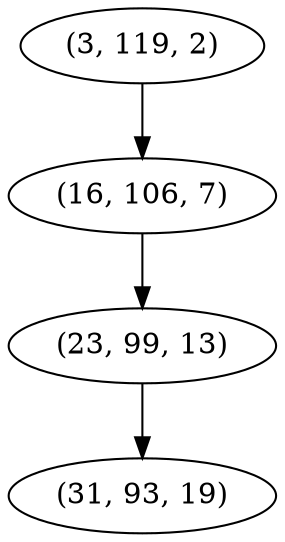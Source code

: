 digraph tree {
    "(3, 119, 2)";
    "(16, 106, 7)";
    "(23, 99, 13)";
    "(31, 93, 19)";
    "(3, 119, 2)" -> "(16, 106, 7)";
    "(16, 106, 7)" -> "(23, 99, 13)";
    "(23, 99, 13)" -> "(31, 93, 19)";
}
